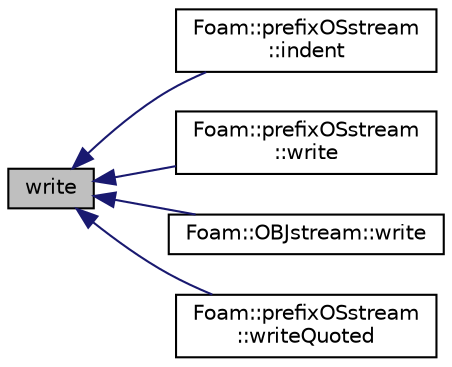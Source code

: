 digraph "write"
{
  bgcolor="transparent";
  edge [fontname="Helvetica",fontsize="10",labelfontname="Helvetica",labelfontsize="10"];
  node [fontname="Helvetica",fontsize="10",shape=record];
  rankdir="LR";
  Node1 [label="write",height=0.2,width=0.4,color="black", fillcolor="grey75", style="filled" fontcolor="black"];
  Node1 -> Node2 [dir="back",color="midnightblue",fontsize="10",style="solid",fontname="Helvetica"];
  Node2 [label="Foam::prefixOSstream\l::indent",height=0.2,width=0.4,color="black",URL="$classFoam_1_1prefixOSstream.html#a189eba34a209327583f582f69ce4dfe4",tooltip="Add indentation characters. "];
  Node1 -> Node3 [dir="back",color="midnightblue",fontsize="10",style="solid",fontname="Helvetica"];
  Node3 [label="Foam::prefixOSstream\l::write",height=0.2,width=0.4,color="black",URL="$classFoam_1_1prefixOSstream.html#aa40fcbe4c4354658bf3a0d541c4ace7a",tooltip="Write string. "];
  Node1 -> Node4 [dir="back",color="midnightblue",fontsize="10",style="solid",fontname="Helvetica"];
  Node4 [label="Foam::OBJstream::write",height=0.2,width=0.4,color="black",URL="$classFoam_1_1OBJstream.html#a6dd3f1435d536a9207f12131c98f7ac2",tooltip="Write edge as points and line. "];
  Node1 -> Node5 [dir="back",color="midnightblue",fontsize="10",style="solid",fontname="Helvetica"];
  Node5 [label="Foam::prefixOSstream\l::writeQuoted",height=0.2,width=0.4,color="black",URL="$classFoam_1_1prefixOSstream.html#a0858b54be8b7d3a5ac7c6cd9388d2c11",tooltip="Write std::string surrounded by quotes. "];
}
